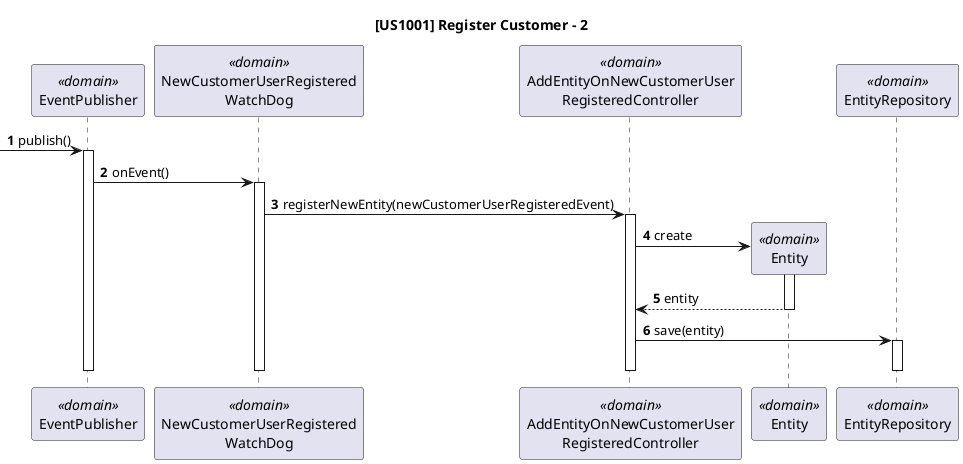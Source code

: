@startuml
autonumber

title [US1001] Register Customer - 2


participant "EventPublisher" as EP <<domain>>
participant "NewCustomerUserRegistered\nWatchDog" as WD <<domain>>
participant "AddEntityOnNewCustomerUser\nRegisteredController" as CTRL_EVENT <<domain>>
'participant "EntityManagementService" as EMS <<service>>
participant "Entity" as ENTITY <<domain>>
participant "EntityRepository" as ER <<domain>>




 -> EP : publish()
activate EP

EP -> WD: onEvent()
activate WD

WD -> CTRL_EVENT: registerNewEntity(newCustomerUserRegisteredEvent)
activate CTRL_EVENT

'CTRL_EVENT -> EMS: registerNewEntity(companyName, address,\ncustomerCode, customerManageruser)
'activate EMS

CTRL_EVENT -> ENTITY**: create
activate ENTITY

ENTITY --> CTRL_EVENT: entity
deactivate ENTITY

CTRL_EVENT -> ER: save(entity)
activate ER
deactivate ER


deactivate WD
deactivate EP
deactivate CTRL_EVENT
'deactivate EMS


@enduml



